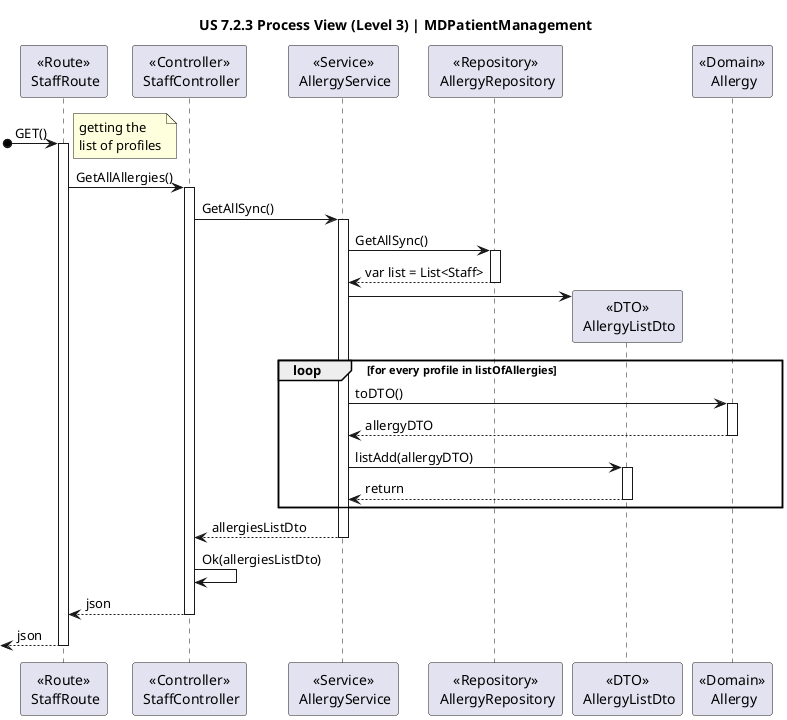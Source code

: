@startuml
title "US 7.2.3 Process View (Level 3) | MDPatientManagement"

participant "<<Route>>\n StaffRoute" as ROUTE
participant "<<Controller>>\n StaffController" as CONTROL
participant "<<Service>>\n AllergyService" as STAFFSERV
participant "<<Repository>>\n AllergyRepository" as ALLERGYREPO
participant "<<DTO>>\n AllergyListDto" as ALLERGYLISTDTO
participant "<<Domain>>\n Allergy" as ALLERGY

[o-> ROUTE : GET()
note right : getting the \nlist of profiles

Activate ROUTE

ROUTE -> CONTROL : GetAllAllergies()

Activate CONTROL

CONTROL -> STAFFSERV : GetAllSync()
Activate STAFFSERV

STAFFSERV -> ALLERGYREPO : GetAllSync()
Activate ALLERGYREPO

ALLERGYREPO --> STAFFSERV : var list = List<Staff>
Deactivate ALLERGYREPO

STAFFSERV -> ALLERGYLISTDTO**

loop for every profile in listOfAllergies
STAFFSERV -> ALLERGY : toDTO()
activate ALLERGY
ALLERGY --> STAFFSERV : allergyDTO
deactivate ALLERGY
STAFFSERV -> ALLERGYLISTDTO : listAdd(allergyDTO)
activate ALLERGYLISTDTO
ALLERGYLISTDTO --> STAFFSERV : return
deactivate ALLERGYLISTDTO
end

STAFFSERV --> CONTROL : allergiesListDto
Deactivate STAFFSERV

CONTROL -> CONTROL : Ok(allergiesListDto)

CONTROL --> ROUTE : json
Deactivate CONTROL
<-- ROUTE : json
deactivate ROUTE
@enduml